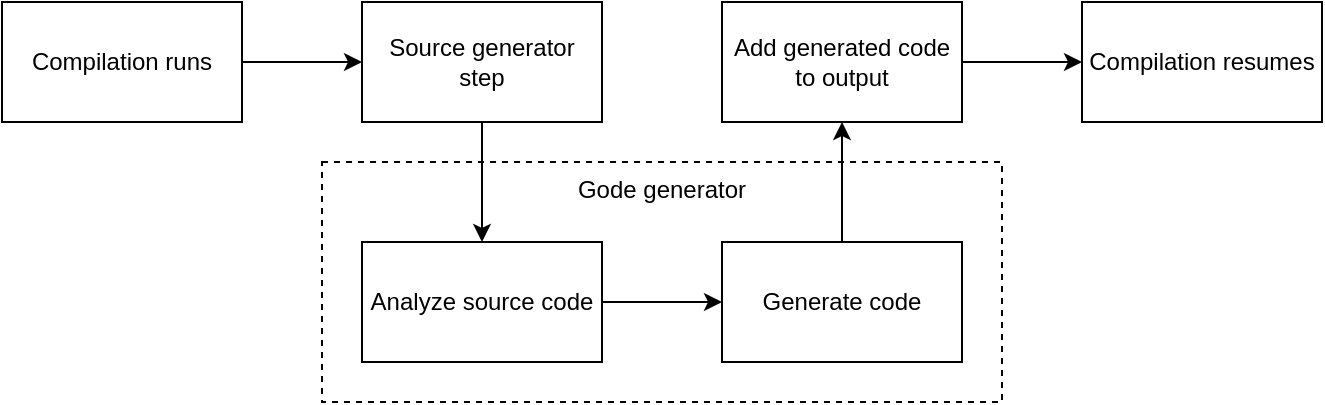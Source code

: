 <mxfile version="20.8.10" type="device" pages="3"><diagram name="Roslyn code geneartor flow" id="VluEOrQMaJmcNG0grOjq"><mxGraphModel dx="1434" dy="836" grid="1" gridSize="10" guides="1" tooltips="1" connect="1" arrows="1" fold="1" page="1" pageScale="1" pageWidth="850" pageHeight="1100" math="0" shadow="0"><root><mxCell id="0"/><mxCell id="1" parent="0"/><mxCell id="Hsl1axi8kEwr8JMeLIgU-5" style="edgeStyle=orthogonalEdgeStyle;rounded=0;orthogonalLoop=1;jettySize=auto;html=1;exitX=1;exitY=0.5;exitDx=0;exitDy=0;" edge="1" parent="1" source="Hsl1axi8kEwr8JMeLIgU-1" target="Hsl1axi8kEwr8JMeLIgU-2"><mxGeometry relative="1" as="geometry"/></mxCell><mxCell id="Hsl1axi8kEwr8JMeLIgU-1" value="Compilation runs" style="rounded=0;whiteSpace=wrap;html=1;" vertex="1" parent="1"><mxGeometry x="120" y="150" width="120" height="60" as="geometry"/></mxCell><mxCell id="Hsl1axi8kEwr8JMeLIgU-9" style="edgeStyle=orthogonalEdgeStyle;rounded=0;orthogonalLoop=1;jettySize=auto;html=1;exitX=0.5;exitY=1;exitDx=0;exitDy=0;" edge="1" parent="1" source="Hsl1axi8kEwr8JMeLIgU-2" target="Hsl1axi8kEwr8JMeLIgU-7"><mxGeometry relative="1" as="geometry"/></mxCell><mxCell id="Hsl1axi8kEwr8JMeLIgU-2" value="Source generator step" style="rounded=0;whiteSpace=wrap;html=1;" vertex="1" parent="1"><mxGeometry x="300" y="150" width="120" height="60" as="geometry"/></mxCell><mxCell id="Hsl1axi8kEwr8JMeLIgU-6" style="edgeStyle=orthogonalEdgeStyle;rounded=0;orthogonalLoop=1;jettySize=auto;html=1;exitX=1;exitY=0.5;exitDx=0;exitDy=0;" edge="1" parent="1" source="Hsl1axi8kEwr8JMeLIgU-3" target="Hsl1axi8kEwr8JMeLIgU-4"><mxGeometry relative="1" as="geometry"/></mxCell><mxCell id="Hsl1axi8kEwr8JMeLIgU-3" value="Add generated code to output" style="rounded=0;whiteSpace=wrap;html=1;" vertex="1" parent="1"><mxGeometry x="480" y="150" width="120" height="60" as="geometry"/></mxCell><mxCell id="Hsl1axi8kEwr8JMeLIgU-4" value="Compilation resumes" style="rounded=0;whiteSpace=wrap;html=1;" vertex="1" parent="1"><mxGeometry x="660" y="150" width="120" height="60" as="geometry"/></mxCell><mxCell id="Hsl1axi8kEwr8JMeLIgU-10" style="edgeStyle=orthogonalEdgeStyle;rounded=0;orthogonalLoop=1;jettySize=auto;html=1;exitX=1;exitY=0.5;exitDx=0;exitDy=0;" edge="1" parent="1" source="Hsl1axi8kEwr8JMeLIgU-7" target="Hsl1axi8kEwr8JMeLIgU-8"><mxGeometry relative="1" as="geometry"/></mxCell><mxCell id="Hsl1axi8kEwr8JMeLIgU-7" value="Analyze source code" style="rounded=0;whiteSpace=wrap;html=1;" vertex="1" parent="1"><mxGeometry x="300" y="270" width="120" height="60" as="geometry"/></mxCell><mxCell id="Hsl1axi8kEwr8JMeLIgU-11" style="edgeStyle=orthogonalEdgeStyle;rounded=0;orthogonalLoop=1;jettySize=auto;html=1;exitX=0.5;exitY=0;exitDx=0;exitDy=0;" edge="1" parent="1" source="Hsl1axi8kEwr8JMeLIgU-8" target="Hsl1axi8kEwr8JMeLIgU-3"><mxGeometry relative="1" as="geometry"/></mxCell><mxCell id="Hsl1axi8kEwr8JMeLIgU-8" value="Generate code" style="rounded=0;whiteSpace=wrap;html=1;" vertex="1" parent="1"><mxGeometry x="480" y="270" width="120" height="60" as="geometry"/></mxCell><mxCell id="Hsl1axi8kEwr8JMeLIgU-12" value="Gode generator" style="rounded=0;whiteSpace=wrap;html=1;fillColor=none;dashed=1;verticalAlign=top;" vertex="1" parent="1"><mxGeometry x="280" y="230" width="340" height="120" as="geometry"/></mxCell></root></mxGraphModel></diagram><diagram id="7NE1mJbb3RqPHshiSxjg" name="Roslyn code geneartor demo app"><mxGraphModel dx="1839" dy="577" grid="1" gridSize="10" guides="1" tooltips="1" connect="1" arrows="1" fold="1" page="1" pageScale="1" pageWidth="850" pageHeight="1100" math="0" shadow="0"><root><mxCell id="0"/><mxCell id="1" parent="0"/><mxCell id="4-t76bBK0BTERGuJ5237-4" value="Date&amp;nbsp;→&amp;nbsp;DomainRequest" style="edgeStyle=orthogonalEdgeStyle;rounded=0;orthogonalLoop=1;jettySize=auto;html=1;exitX=1;exitY=0.75;exitDx=0;exitDy=0;entryX=0;entryY=0.75;entryDx=0;entryDy=0;" edge="1" parent="1" source="4-t76bBK0BTERGuJ5237-1" target="4-t76bBK0BTERGuJ5237-2"><mxGeometry relative="1" as="geometry"><mxPoint as="offset"/></mxGeometry></mxCell><mxCell id="4-t76bBK0BTERGuJ5237-1" value="API" style="rounded=0;whiteSpace=wrap;html=1;" vertex="1" parent="1"><mxGeometry x="-40" y="120" width="150" height="60" as="geometry"/></mxCell><mxCell id="4-t76bBK0BTERGuJ5237-6" value="DomainRequest&amp;nbsp;&amp;nbsp;→&amp;nbsp;InfrastructureRequest" style="edgeStyle=orthogonalEdgeStyle;rounded=0;orthogonalLoop=1;jettySize=auto;html=1;exitX=1;exitY=0.75;exitDx=0;exitDy=0;entryX=0;entryY=0.75;entryDx=0;entryDy=0;" edge="1" parent="1" source="4-t76bBK0BTERGuJ5237-2" target="4-t76bBK0BTERGuJ5237-3"><mxGeometry relative="1" as="geometry"/></mxCell><mxCell id="4-t76bBK0BTERGuJ5237-8" value="DtoResponse ←&amp;nbsp;DomainResponse" style="edgeStyle=orthogonalEdgeStyle;rounded=0;orthogonalLoop=1;jettySize=auto;html=1;exitX=0;exitY=0.25;exitDx=0;exitDy=0;entryX=1;entryY=0.25;entryDx=0;entryDy=0;" edge="1" parent="1" source="4-t76bBK0BTERGuJ5237-2" target="4-t76bBK0BTERGuJ5237-1"><mxGeometry relative="1" as="geometry"/></mxCell><mxCell id="4-t76bBK0BTERGuJ5237-2" value="Core" style="rounded=0;whiteSpace=wrap;html=1;" vertex="1" parent="1"><mxGeometry x="370" y="120" width="150" height="60" as="geometry"/></mxCell><mxCell id="4-t76bBK0BTERGuJ5237-7" value="DomainResponse ← InfrastructureResponse&amp;nbsp;" style="edgeStyle=orthogonalEdgeStyle;rounded=0;orthogonalLoop=1;jettySize=auto;html=1;exitX=0;exitY=0.25;exitDx=0;exitDy=0;entryX=1;entryY=0.25;entryDx=0;entryDy=0;" edge="1" parent="1" source="4-t76bBK0BTERGuJ5237-3" target="4-t76bBK0BTERGuJ5237-2"><mxGeometry relative="1" as="geometry"/></mxCell><mxCell id="4-t76bBK0BTERGuJ5237-3" value="Infrastructure.Weather" style="rounded=0;whiteSpace=wrap;html=1;" vertex="1" parent="1"><mxGeometry x="780" y="120" width="150" height="60" as="geometry"/></mxCell></root></mxGraphModel></diagram><diagram id="5N7ZvTotxnq0fx9aJXwZ" name="Roslyn code generator flow"><mxGraphModel dx="2284" dy="836" grid="1" gridSize="10" guides="1" tooltips="1" connect="1" arrows="1" fold="1" page="1" pageScale="1" pageWidth="850" pageHeight="1100" math="0" shadow="0"><root><mxCell id="0"/><mxCell id="1" parent="0"/><mxCell id="idJZiiCa_iopVXxZ6yhB-6" value="GenericNameSyntax : SyntaxNode" style="edgeStyle=orthogonalEdgeStyle;rounded=0;orthogonalLoop=1;jettySize=auto;html=1;exitX=1;exitY=0.5;exitDx=0;exitDy=0;entryX=0;entryY=0.25;entryDx=0;entryDy=0;" edge="1" parent="1" source="idJZiiCa_iopVXxZ6yhB-1" target="idJZiiCa_iopVXxZ6yhB-4"><mxGeometry x="0.005" relative="1" as="geometry"><mxPoint as="offset"/></mxGeometry></mxCell><mxCell id="idJZiiCa_iopVXxZ6yhB-1" value="MapSyntaxReceiver" style="rounded=0;whiteSpace=wrap;html=1;" vertex="1" parent="1"><mxGeometry x="120" y="150" width="160" height="60" as="geometry"/></mxCell><mxCell id="idJZiiCa_iopVXxZ6yhB-5" value="GenericNameSyntax : SyntaxNode" style="edgeStyle=orthogonalEdgeStyle;rounded=0;orthogonalLoop=1;jettySize=auto;html=1;exitX=1;exitY=0.5;exitDx=0;exitDy=0;entryX=0;entryY=0.75;entryDx=0;entryDy=0;" edge="1" parent="1" source="idJZiiCa_iopVXxZ6yhB-2" target="idJZiiCa_iopVXxZ6yhB-4"><mxGeometry relative="1" as="geometry"/></mxCell><mxCell id="idJZiiCa_iopVXxZ6yhB-2" value="CreateMapSyntaxReceiver" style="rounded=0;whiteSpace=wrap;html=1;" vertex="1" parent="1"><mxGeometry x="120" y="330" width="160" height="60" as="geometry"/></mxCell><mxCell id="idJZiiCa_iopVXxZ6yhB-17" value="SyntaxNode" style="edgeStyle=orthogonalEdgeStyle;rounded=0;orthogonalLoop=1;jettySize=auto;html=1;exitX=1;exitY=0.75;exitDx=0;exitDy=0;entryX=0;entryY=0.75;entryDx=0;entryDy=0;" edge="1" parent="1" source="idJZiiCa_iopVXxZ6yhB-4" target="idJZiiCa_iopVXxZ6yhB-15"><mxGeometry relative="1" as="geometry"/></mxCell><mxCell id="idJZiiCa_iopVXxZ6yhB-24" value="Symbols" style="edgeStyle=orthogonalEdgeStyle;rounded=0;orthogonalLoop=1;jettySize=auto;html=1;exitX=0.5;exitY=1;exitDx=0;exitDy=0;" edge="1" parent="1" source="idJZiiCa_iopVXxZ6yhB-4" target="idJZiiCa_iopVXxZ6yhB-19"><mxGeometry relative="1" as="geometry"/></mxCell><mxCell id="idJZiiCa_iopVXxZ6yhB-4" value="MappingService" style="rounded=0;whiteSpace=wrap;html=1;" vertex="1" parent="1"><mxGeometry x="410" y="240" width="160" height="60" as="geometry"/></mxCell><mxCell id="idJZiiCa_iopVXxZ6yhB-8" value="SyntaxtNodes" style="edgeStyle=orthogonalEdgeStyle;rounded=0;orthogonalLoop=1;jettySize=auto;html=1;exitX=1;exitY=0.25;exitDx=0;exitDy=0;entryX=0;entryY=0.5;entryDx=0;entryDy=0;" edge="1" parent="1" source="idJZiiCa_iopVXxZ6yhB-7" target="idJZiiCa_iopVXxZ6yhB-1"><mxGeometry relative="1" as="geometry"/></mxCell><mxCell id="idJZiiCa_iopVXxZ6yhB-9" value="SyntaxNodes" style="edgeStyle=orthogonalEdgeStyle;rounded=0;orthogonalLoop=1;jettySize=auto;html=1;exitX=1;exitY=0.75;exitDx=0;exitDy=0;entryX=0;entryY=0.5;entryDx=0;entryDy=0;" edge="1" parent="1" source="idJZiiCa_iopVXxZ6yhB-7" target="idJZiiCa_iopVXxZ6yhB-2"><mxGeometry relative="1" as="geometry"/></mxCell><mxCell id="idJZiiCa_iopVXxZ6yhB-7" value="SyntaxReceivingSevrvice" style="rounded=0;whiteSpace=wrap;html=1;" vertex="1" parent="1"><mxGeometry x="-160" y="240" width="160" height="60" as="geometry"/></mxCell><mxCell id="idJZiiCa_iopVXxZ6yhB-13" value="Register for syntax notification" style="edgeStyle=orthogonalEdgeStyle;rounded=0;orthogonalLoop=1;jettySize=auto;html=1;exitX=0.5;exitY=1;exitDx=0;exitDy=0;" edge="1" parent="1" source="idJZiiCa_iopVXxZ6yhB-12" target="idJZiiCa_iopVXxZ6yhB-7"><mxGeometry relative="1" as="geometry"/></mxCell><mxCell id="idJZiiCa_iopVXxZ6yhB-12" value="GeneratorInitializationContext" style="rounded=0;whiteSpace=wrap;html=1;" vertex="1" parent="1"><mxGeometry x="-160" y="70" width="160" height="60" as="geometry"/></mxCell><mxCell id="idJZiiCa_iopVXxZ6yhB-18" value="Symbol" style="edgeStyle=orthogonalEdgeStyle;rounded=0;orthogonalLoop=1;jettySize=auto;html=1;exitX=0;exitY=0.25;exitDx=0;exitDy=0;entryX=1;entryY=0.25;entryDx=0;entryDy=0;" edge="1" parent="1" source="idJZiiCa_iopVXxZ6yhB-15" target="idJZiiCa_iopVXxZ6yhB-4"><mxGeometry relative="1" as="geometry"/></mxCell><mxCell id="idJZiiCa_iopVXxZ6yhB-15" value="SemanticAnalysisService" style="rounded=0;whiteSpace=wrap;html=1;" vertex="1" parent="1"><mxGeometry x="660" y="240" width="160" height="60" as="geometry"/></mxCell><mxCell id="idJZiiCa_iopVXxZ6yhB-25" value="Source code" style="edgeStyle=orthogonalEdgeStyle;rounded=0;orthogonalLoop=1;jettySize=auto;html=1;exitX=0;exitY=0.5;exitDx=0;exitDy=0;" edge="1" parent="1" source="idJZiiCa_iopVXxZ6yhB-19" target="idJZiiCa_iopVXxZ6yhB-20"><mxGeometry relative="1" as="geometry"/></mxCell><mxCell id="idJZiiCa_iopVXxZ6yhB-19" value="CodeGeneratingService" style="rounded=0;whiteSpace=wrap;html=1;" vertex="1" parent="1"><mxGeometry x="410" y="410" width="160" height="60" as="geometry"/></mxCell><mxCell id="idJZiiCa_iopVXxZ6yhB-23" value="Execute" style="edgeStyle=orthogonalEdgeStyle;rounded=0;orthogonalLoop=1;jettySize=auto;html=1;exitX=0.5;exitY=0;exitDx=0;exitDy=0;" edge="1" parent="1" source="idJZiiCa_iopVXxZ6yhB-20" target="idJZiiCa_iopVXxZ6yhB-7"><mxGeometry relative="1" as="geometry"/></mxCell><mxCell id="idJZiiCa_iopVXxZ6yhB-20" value="GeneratorExecutionContext" style="rounded=0;whiteSpace=wrap;html=1;" vertex="1" parent="1"><mxGeometry x="-160" y="410" width="160" height="60" as="geometry"/></mxCell></root></mxGraphModel></diagram></mxfile>